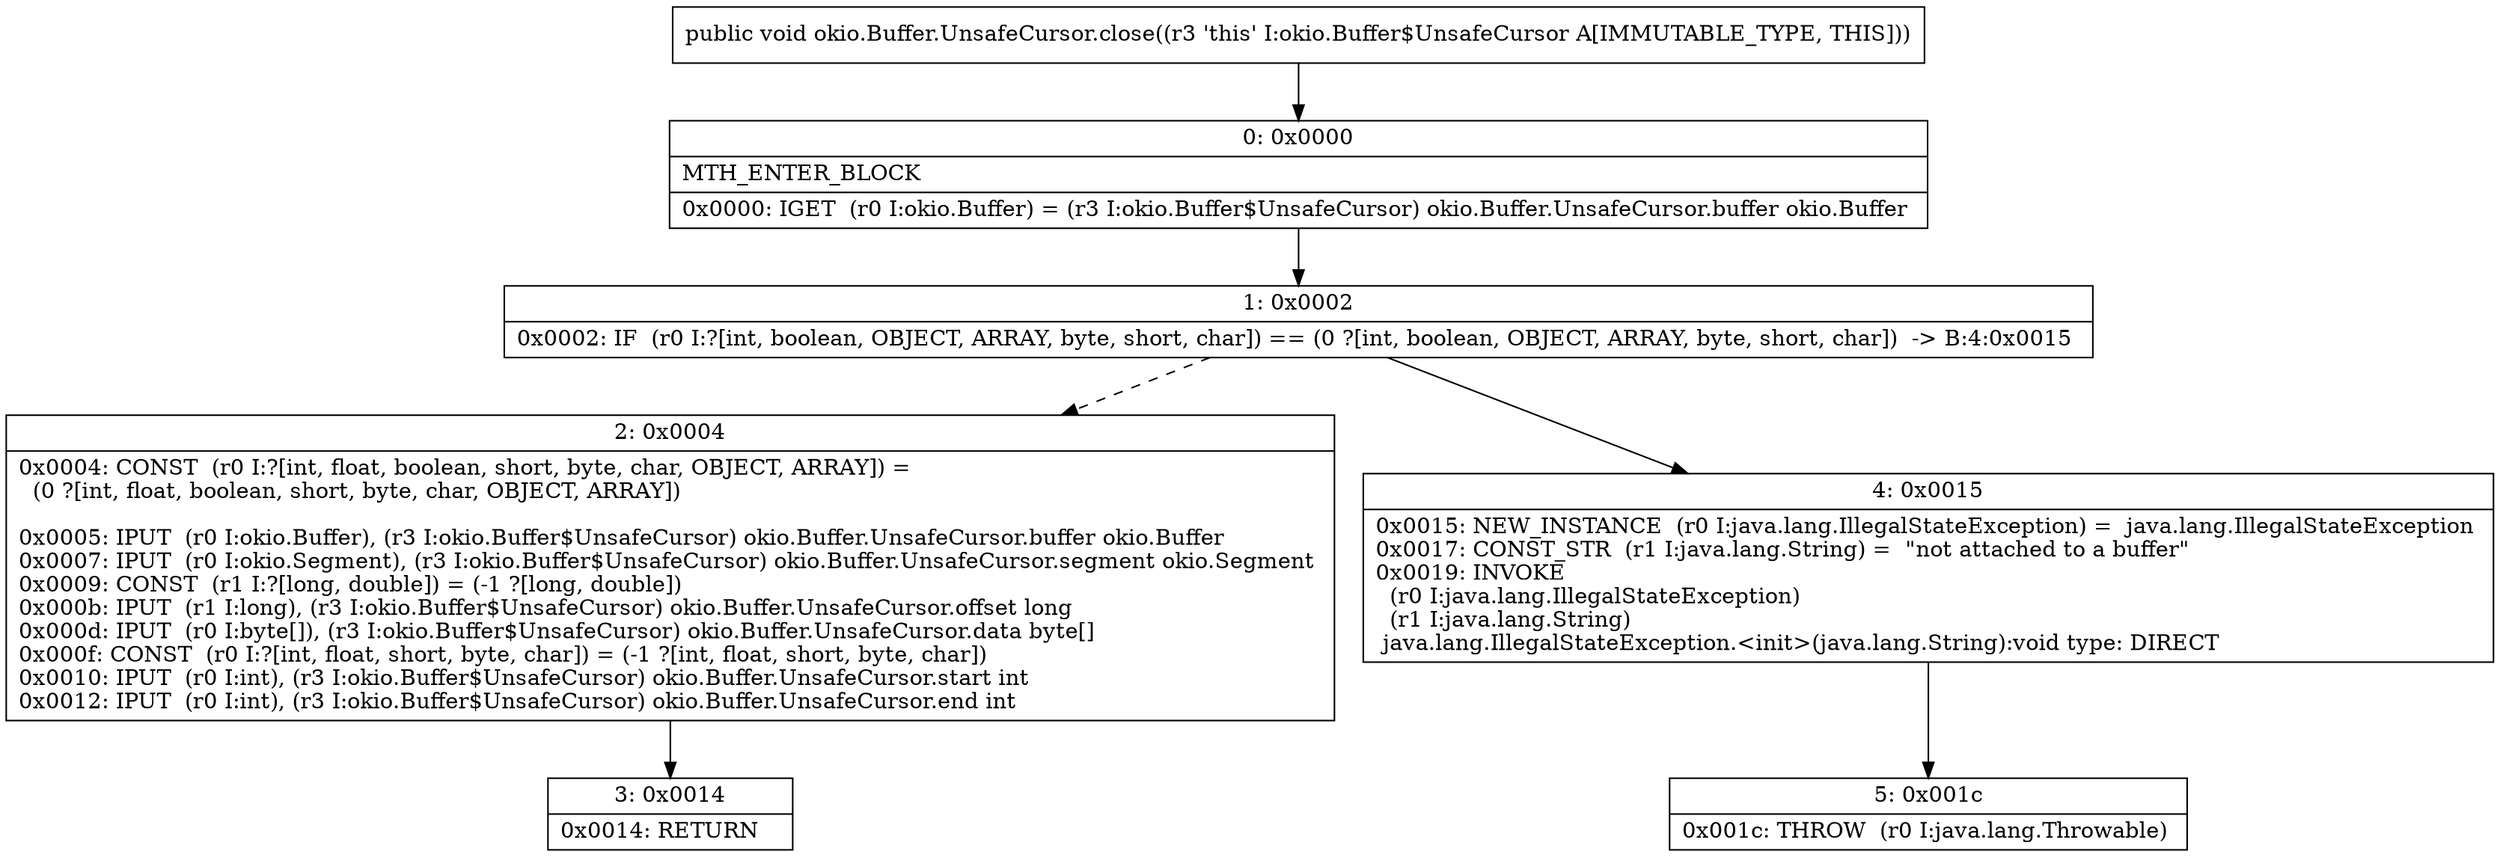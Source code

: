 digraph "CFG forokio.Buffer.UnsafeCursor.close()V" {
Node_0 [shape=record,label="{0\:\ 0x0000|MTH_ENTER_BLOCK\l|0x0000: IGET  (r0 I:okio.Buffer) = (r3 I:okio.Buffer$UnsafeCursor) okio.Buffer.UnsafeCursor.buffer okio.Buffer \l}"];
Node_1 [shape=record,label="{1\:\ 0x0002|0x0002: IF  (r0 I:?[int, boolean, OBJECT, ARRAY, byte, short, char]) == (0 ?[int, boolean, OBJECT, ARRAY, byte, short, char])  \-\> B:4:0x0015 \l}"];
Node_2 [shape=record,label="{2\:\ 0x0004|0x0004: CONST  (r0 I:?[int, float, boolean, short, byte, char, OBJECT, ARRAY]) = \l  (0 ?[int, float, boolean, short, byte, char, OBJECT, ARRAY])\l \l0x0005: IPUT  (r0 I:okio.Buffer), (r3 I:okio.Buffer$UnsafeCursor) okio.Buffer.UnsafeCursor.buffer okio.Buffer \l0x0007: IPUT  (r0 I:okio.Segment), (r3 I:okio.Buffer$UnsafeCursor) okio.Buffer.UnsafeCursor.segment okio.Segment \l0x0009: CONST  (r1 I:?[long, double]) = (\-1 ?[long, double]) \l0x000b: IPUT  (r1 I:long), (r3 I:okio.Buffer$UnsafeCursor) okio.Buffer.UnsafeCursor.offset long \l0x000d: IPUT  (r0 I:byte[]), (r3 I:okio.Buffer$UnsafeCursor) okio.Buffer.UnsafeCursor.data byte[] \l0x000f: CONST  (r0 I:?[int, float, short, byte, char]) = (\-1 ?[int, float, short, byte, char]) \l0x0010: IPUT  (r0 I:int), (r3 I:okio.Buffer$UnsafeCursor) okio.Buffer.UnsafeCursor.start int \l0x0012: IPUT  (r0 I:int), (r3 I:okio.Buffer$UnsafeCursor) okio.Buffer.UnsafeCursor.end int \l}"];
Node_3 [shape=record,label="{3\:\ 0x0014|0x0014: RETURN   \l}"];
Node_4 [shape=record,label="{4\:\ 0x0015|0x0015: NEW_INSTANCE  (r0 I:java.lang.IllegalStateException) =  java.lang.IllegalStateException \l0x0017: CONST_STR  (r1 I:java.lang.String) =  \"not attached to a buffer\" \l0x0019: INVOKE  \l  (r0 I:java.lang.IllegalStateException)\l  (r1 I:java.lang.String)\l java.lang.IllegalStateException.\<init\>(java.lang.String):void type: DIRECT \l}"];
Node_5 [shape=record,label="{5\:\ 0x001c|0x001c: THROW  (r0 I:java.lang.Throwable) \l}"];
MethodNode[shape=record,label="{public void okio.Buffer.UnsafeCursor.close((r3 'this' I:okio.Buffer$UnsafeCursor A[IMMUTABLE_TYPE, THIS])) }"];
MethodNode -> Node_0;
Node_0 -> Node_1;
Node_1 -> Node_2[style=dashed];
Node_1 -> Node_4;
Node_2 -> Node_3;
Node_4 -> Node_5;
}

